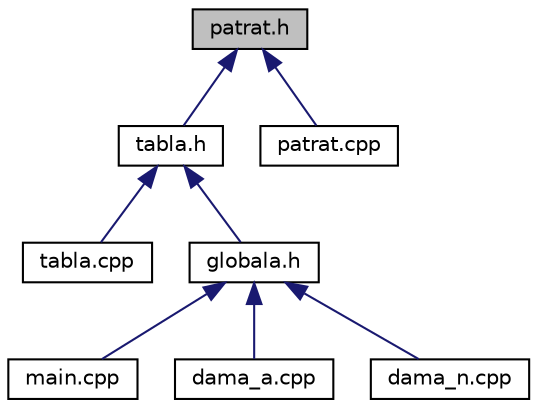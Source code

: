 digraph "patrat.h"
{
  edge [fontname="Helvetica",fontsize="10",labelfontname="Helvetica",labelfontsize="10"];
  node [fontname="Helvetica",fontsize="10",shape=record];
  Node4 [label="patrat.h",height=0.2,width=0.4,color="black", fillcolor="grey75", style="filled", fontcolor="black"];
  Node4 -> Node5 [dir="back",color="midnightblue",fontsize="10",style="solid",fontname="Helvetica"];
  Node5 [label="tabla.h",height=0.2,width=0.4,color="black", fillcolor="white", style="filled",URL="$tabla_8h.html"];
  Node5 -> Node6 [dir="back",color="midnightblue",fontsize="10",style="solid",fontname="Helvetica"];
  Node6 [label="tabla.cpp",height=0.2,width=0.4,color="black", fillcolor="white", style="filled",URL="$tabla_8cpp.html"];
  Node5 -> Node7 [dir="back",color="midnightblue",fontsize="10",style="solid",fontname="Helvetica"];
  Node7 [label="globala.h",height=0.2,width=0.4,color="black", fillcolor="white", style="filled",URL="$globala_8h.html"];
  Node7 -> Node8 [dir="back",color="midnightblue",fontsize="10",style="solid",fontname="Helvetica"];
  Node8 [label="main.cpp",height=0.2,width=0.4,color="black", fillcolor="white", style="filled",URL="$main_8cpp.html"];
  Node7 -> Node9 [dir="back",color="midnightblue",fontsize="10",style="solid",fontname="Helvetica"];
  Node9 [label="dama_a.cpp",height=0.2,width=0.4,color="black", fillcolor="white", style="filled",URL="$dama__a_8cpp.html"];
  Node7 -> Node10 [dir="back",color="midnightblue",fontsize="10",style="solid",fontname="Helvetica"];
  Node10 [label="dama_n.cpp",height=0.2,width=0.4,color="black", fillcolor="white", style="filled",URL="$dama__n_8cpp.html"];
  Node4 -> Node11 [dir="back",color="midnightblue",fontsize="10",style="solid",fontname="Helvetica"];
  Node11 [label="patrat.cpp",height=0.2,width=0.4,color="black", fillcolor="white", style="filled",URL="$patrat_8cpp.html"];
}
